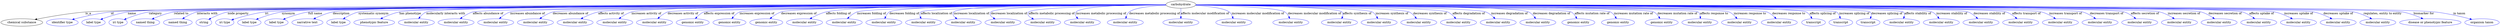 digraph {
	graph [bb="0,0,9697.3,122"];
	node [label="\N"];
	carbohydrate	 [height=0.5,
		label=carbohydrate,
		pos="4603.6,104",
		width=1.5629];
	"chemical substance"	 [height=0.5,
		pos="78.613,18",
		width=2.1837];
	carbohydrate -> "chemical substance"	 [label=is_a,
		lp="348.89,61",
		pos="e,131.64,31.297 4547.3,103.81 4059.2,102.13 556.51,89.356 337.06,68 269.54,61.43 193.43,45.669 141.4,33.584"];
	id	 [color=blue,
		height=0.5,
		label="identifier type",
		pos="234.61,18",
		width=1.652];
	carbohydrate -> id	 [color=blue,
		label=id,
		lp="443.06,61",
		pos="e,275.49,31.213 4547.1,103.88 4064.7,102.77 650.25,94.058 436.72,68 384.19,61.588 325.63,46.153 285.12,34.115",
		style=solid];
	name	 [color=blue,
		height=0.5,
		label="label type",
		pos="356.61,18",
		width=1.2425];
	carbohydrate -> name	 [color=blue,
		label=name,
		lp="520.77,61",
		pos="e,386.92,31.351 4547.2,103.75 4062.2,101.58 609.67,85.551 505.3,68 467.29,61.61 425.88,47.007 396.43,35.224",
		style=solid];
	category	 [color=blue,
		height=0.5,
		label="iri type",
		pos="454.61,18",
		width=0.9834];
	carbohydrate -> category	 [color=blue,
		label=category,
		lp="612.71,61",
		pos="e,479.98,30.664 4547.2,103.75 4067.9,101.64 690.44,86.104 588.42,68 553.41,61.787 515.64,46.847 489.18,34.906",
		style=solid];
	"related to"	 [color=blue,
		height=0.5,
		label="named thing",
		pos="561.61,18",
		width=1.5019];
	carbohydrate -> "related to"	 [color=blue,
		label="related to",
		lp="711.85,61",
		pos="e,590.6,33.368 4547.1,103.77 4073.8,101.85 784.2,87.761 685.14,68 655.3,62.046 623.51,49.01 599.65,37.742",
		style=solid];
	"interacts with"	 [color=blue,
		height=0.5,
		label="named thing",
		pos="687.61,18",
		width=1.5019];
	carbohydrate -> "interacts with"	 [color=blue,
		label="interacts with",
		lp="812.52,61",
		pos="e,708.87,34.556 4547.3,103.87 4080.5,102.75 868.94,94.078 773.8,68 753.53,62.444 733.09,50.899 717.2,40.301",
		style=solid];
	"node property"	 [color=blue,
		height=0.5,
		label=string,
		pos="789.61,18",
		width=0.8403];
	carbohydrate -> "node property"	 [color=blue,
		label="node property",
		lp="930.68,61",
		pos="e,810.03,31.445 4547.2,103.8 4088.5,102.13 984.38,90.05 891.47,68 865.49,61.835 838.47,48.183 818.79,36.699",
		style=solid];
	iri	 [color=blue,
		height=0.5,
		label="iri type",
		pos="873.61,18",
		width=0.9834];
	carbohydrate -> iri	 [color=blue,
		label=iri,
		lp="1048.8,61",
		pos="e,900.86,29.821 4547.2,103.82 4106.3,102.35 1223.3,91.827 1042.2,68 985.5,60.546 971.87,53.974 917.61,36 915.21,35.205 912.76,34.343 \
910.3,33.441",
		style=solid];
	synonym	 [color=blue,
		height=0.5,
		label="label type",
		pos="971.61,18",
		width=1.2425];
	carbohydrate -> synonym	 [color=blue,
		label=synonym,
		lp="1134.3,61",
		pos="e,1000.4,31.806 4547.2,103.96 4110.8,103.62 1284.5,100.17 1108.3,68 1073.9,61.718 1036.7,47.6 1009.8,35.962",
		style=solid];
	"full name"	 [color=blue,
		height=0.5,
		label="label type",
		pos="1078.6,18",
		width=1.2425];
	carbohydrate -> "full name"	 [color=blue,
		label="full name",
		lp="1238.2,61",
		pos="e,1107,32.039 4547.2,103.96 4118.1,103.6 1382,100.02 1211.4,68 1178,61.753 1142.2,47.776 1116.2,36.183",
		style=solid];
	description	 [color=blue,
		height=0.5,
		label="narrative text",
		pos="1198.6,18",
		width=1.5834];
	carbohydrate -> description	 [color=blue,
		label=description,
		lp="1340.7,61",
		pos="e,1225.7,34.08 4547.3,103.7 4119,101.42 1391.7,86.189 1309.4,68 1283.2,62.21 1255.7,49.833 1234.6,38.842",
		style=solid];
	"systematic synonym"	 [color=blue,
		height=0.5,
		label="label type",
		pos="1318.6,18",
		width=1.2425];
	carbohydrate -> "systematic synonym"	 [color=blue,
		label="systematic synonym",
		lp="1466.6,61",
		pos="e,1340.2,34.057 4547.3,103.75 4126.5,101.82 1487.6,88.919 1408.7,68 1387.4,62.357 1365.7,50.567 1349,39.853",
		style=solid];
	"has phenotype"	 [color=blue,
		height=0.5,
		label="phenotypic feature",
		pos="1457.6,18",
		width=2.1155];
	carbohydrate -> "has phenotype"	 [color=blue,
		label="has phenotype",
		lp="1607.9,61",
		pos="e,1485.7,34.812 4547.2,103.65 4138.3,101.11 1642.7,84.903 1567.1,68 1541.8,62.342 1515.4,50.433 1494.8,39.657",
		style=solid];
	"molecularly interacts with"	 [color=blue,
		height=0.5,
		label="molecular entity",
		pos="1619.6,18",
		width=1.8837];
	carbohydrate -> "molecularly interacts with"	 [color=blue,
		label="molecularly interacts with",
		lp="1745.7,61",
		pos="e,1632.6,35.904 4547.2,103.88 4146.1,102.92 1741.6,96.034 1672.4,68 1659.7,62.835 1648.2,53.017 1639.3,43.44",
		style=solid];
	"affects abundance of"	 [color=blue,
		height=0.5,
		label="molecular entity",
		pos="1773.6,18",
		width=1.8837];
	carbohydrate -> "affects abundance of"	 [color=blue,
		label="affects abundance of",
		lp="1910.4,61",
		pos="e,1793.7,35.259 4547.3,103.69 4161.3,101.51 1919,87.996 1852,68 1834,62.603 1816.1,51.727 1801.9,41.493",
		style=solid];
	"increases abundance of"	 [color=blue,
		height=0.5,
		label="molecular entity",
		pos="1927.6,18",
		width=1.8837];
	carbohydrate -> "increases abundance of"	 [color=blue,
		label="increases abundance of",
		lp="2064.5,61",
		pos="e,1945.8,35.484 4547.3,103.68 4173.5,101.5 2061.5,88.313 1998.8,68 1982.3,62.658 1966.3,52.047 1953.6,41.969",
		style=solid];
	"decreases abundance of"	 [color=blue,
		height=0.5,
		label="molecular entity",
		pos="2081.6,18",
		width=1.8837];
	carbohydrate -> "decreases abundance of"	 [color=blue,
		label="decreases abundance of",
		lp="2229.7,61",
		pos="e,2102.7,35.255 4547.2,103.58 4187,100.83 2222.6,85.106 2163.5,68 2144.6,62.547 2125.8,51.516 2110.9,41.199",
		style=solid];
	"affects activity of"	 [color=blue,
		height=0.5,
		label="molecular entity",
		pos="2235.6,18",
		width=1.8837];
	carbohydrate -> "affects activity of"	 [color=blue,
		label="affects activity of",
		lp="2386.5,61",
		pos="e,2261.5,34.774 4547.3,103.81 4207.9,102.54 2447.5,94.734 2336.9,68 2313.5,62.337 2289.2,50.589 2270.3,39.903",
		style=solid];
	"increases activity of"	 [color=blue,
		height=0.5,
		label="molecular entity",
		pos="2389.6,18",
		width=1.8837];
	carbohydrate -> "increases activity of"	 [color=blue,
		label="increases activity of",
		lp="2524.6,61",
		pos="e,2409.6,35.233 4547.3,103.92 4219.7,103.34 2570,98.895 2467.7,68 2449.7,62.567 2431.9,51.689 2417.8,41.462",
		style=solid];
	"decreases activity of"	 [color=blue,
		height=0.5,
		label="molecular entity",
		pos="2543.6,18",
		width=1.8837];
	carbohydrate -> "decreases activity of"	 [color=blue,
		label="decreases activity of",
		lp="2666.8,61",
		pos="e,2560.5,35.689 4547.3,103.46 4227.8,100.37 2656.3,84.324 2609.3,68 2594,62.689 2579.4,52.333 2567.9,42.416",
		style=solid];
	"affects expression of"	 [color=blue,
		height=0.5,
		label="genomic entity",
		pos="2692.6,18",
		width=1.7475];
	carbohydrate -> "affects expression of"	 [color=blue,
		label="affects expression of",
		lp="2808.4,61",
		pos="e,2707.1,35.894 4547.3,103.43 4241.5,100.29 2793,84.568 2750,68 2736.5,62.772 2724,52.809 2714.1,43.144",
		style=solid];
	"increases expression of"	 [color=blue,
		height=0.5,
		label="genomic entity",
		pos="2836.6,18",
		width=1.7475];
	carbohydrate -> "increases expression of"	 [color=blue,
		label="increases expression of",
		lp="2956.5,61",
		pos="e,2850.1,35.867 4547.1,103.94 4259.5,103.47 2969.2,99.612 2890.8,68 2877.8,62.789 2866.1,52.965 2856.9,43.395",
		style=solid];
	"decreases expression of"	 [color=blue,
		height=0.5,
		label="genomic entity",
		pos="2980.6,18",
		width=1.7475];
	carbohydrate -> "decreases expression of"	 [color=blue,
		label="decreases expression of",
		lp="3117.7,61",
		pos="e,2998.7,35.425 4547.2,103.61 4276.8,101.64 3123.7,91.862 3051.4,68 3035,62.58 3019.1,51.96 3006.5,41.897",
		style=solid];
	"affects folding of"	 [color=blue,
		height=0.5,
		label="molecular entity",
		pos="3129.6,18",
		width=1.8837];
	carbohydrate -> "affects folding of"	 [color=blue,
		label="affects folding of",
		lp="3270.7,61",
		pos="e,3153.5,34.938 4547.3,103.26 4296.1,99.88 3287.4,85.269 3222.5,68 3201.1,62.308 3179.2,50.838 3162,40.317",
		style=solid];
	"increases folding of"	 [color=blue,
		height=0.5,
		label="molecular entity",
		pos="3283.6,18",
		width=1.8837];
	carbohydrate -> "increases folding of"	 [color=blue,
		label="increases folding of",
		lp="3402.8,61",
		pos="e,3299.8,35.62 4547.2,103.37 4310.2,100.59 3404.2,88.655 3347.2,68 3332.4,62.651 3318.4,52.431 3307.3,42.618",
		style=solid];
	"decreases folding of"	 [color=blue,
		height=0.5,
		label="molecular entity",
		pos="3437.6,18",
		width=1.8837];
	carbohydrate -> "decreases folding of"	 [color=blue,
		label="decreases folding of",
		lp="3536,61",
		pos="e,3447.3,36.212 4547.1,103.48 4325.8,101.28 3527.2,91.718 3478.9,68 3468.5,62.888 3459.8,53.788 3453.1,44.74",
		style=solid];
	"affects localization of"	 [color=blue,
		height=0.5,
		label="molecular entity",
		pos="3591.6,18",
		width=1.8837];
	carbohydrate -> "affects localization of"	 [color=blue,
		label="affects localization of",
		lp="3665.1,61",
		pos="e,3591.3,36.118 4547.3,103.82 4341.6,102.91 3641.5,97.641 3604.6,68 3597.9,62.652 3594.4,54.36 3592.7,46.056",
		style=solid];
	"increases localization of"	 [color=blue,
		height=0.5,
		label="molecular entity",
		pos="3745.6,18",
		width=1.8837];
	carbohydrate -> "increases localization of"	 [color=blue,
		label="increases localization of",
		lp="3802.2,61",
		pos="e,3734.5,35.863 4547.3,103.79 4359.2,102.8 3762.5,97.36 3734.3,68 3728.5,61.908 3728.5,53.464 3730.9,45.248",
		style=solid];
	"decreases localization of"	 [color=blue,
		height=0.5,
		label="molecular entity",
		pos="3899.6,18",
		width=1.8837];
	carbohydrate -> "decreases localization of"	 [color=blue,
		label="decreases localization of",
		lp="3946.4,61",
		pos="e,3882.4,35.895 4547.2,103.3 4380.4,100.97 3900,92.173 3877,68 3870.7,61.342 3872.3,52.601 3876.8,44.292",
		style=solid];
	"affects metabolic processing of"	 [color=blue,
		height=0.5,
		label="molecular entity",
		pos="4053.6,18",
		width=1.8837];
	carbohydrate -> "affects metabolic processing of"	 [color=blue,
		label="affects metabolic processing of",
		lp="4109.8,61",
		pos="e,4031.7,35.364 4547.3,102.57 4404.8,98.693 4040.1,86.948 4022.3,68 4015.3,60.573 4018.5,51.363 4025,42.88",
		style=solid];
	"increases metabolic processing of"	 [color=blue,
		height=0.5,
		label="molecular entity",
		pos="4207.6,18",
		width=1.8837];
	carbohydrate -> "increases metabolic processing of"	 [color=blue,
		label="increases metabolic processing of",
		lp="4300.9,61",
		pos="e,4201.3,36.356 4547.3,103.02 4443.1,100.61 4228.6,92.687 4206.1,68 4200.8,62.204 4199.4,54.268 4199.9,46.425",
		style=solid];
	"decreases metabolic processing of"	 [color=blue,
		height=0.5,
		label="molecular entity",
		pos="4389.6,18",
		width=1.8837];
	carbohydrate -> "decreases metabolic processing of"	 [color=blue,
		label="decreases metabolic processing of",
		lp="4505,61",
		pos="e,4392.1,36.305 4548.5,99.809 4498.5,94.962 4429.6,85.329 4408.7,68 4402,62.421 4397.7,54.213 4394.8,46.054",
		style=solid];
	"affects molecular modification of"	 [color=blue,
		height=0.5,
		label="molecular entity",
		pos="4603.6,18",
		width=1.8837];
	carbohydrate -> "affects molecular modification of"	 [color=blue,
		label="affects molecular modification of",
		lp="4696.6,61",
		pos="e,4603.6,36.212 4603.6,85.762 4603.6,74.36 4603.6,59.434 4603.6,46.494",
		style=solid];
	"increases molecular modification of"	 [color=blue,
		height=0.5,
		label="molecular entity",
		pos="4812.6,18",
		width=1.8837];
	carbohydrate -> "increases molecular modification of"	 [color=blue,
		label="increases molecular modification of",
		lp="4902.7,61",
		pos="e,4809,36.335 4658.2,99.122 4705.8,93.867 4770.5,84.028 4790.6,68 4797.6,62.39 4802.5,54.07 4805.8,45.821",
		style=solid];
	"decreases molecular modification of"	 [color=blue,
		height=0.5,
		label="molecular entity",
		pos="5035.6,18",
		width=1.8837];
	carbohydrate -> "decreases molecular modification of"	 [color=blue,
		label="decreases molecular modification of",
		lp="5121.9,61",
		pos="e,5029.9,36.321 4659.6,101.84 4763.5,97.423 4978,86.208 5006.6,68 5014.9,62.695 5021.2,54.08 5025.6,45.484",
		style=solid];
	"affects synthesis of"	 [color=blue,
		height=0.5,
		label="molecular entity",
		pos="5224.6,18",
		width=1.8837];
	carbohydrate -> "affects synthesis of"	 [color=blue,
		label="affects synthesis of",
		lp="5287.1,61",
		pos="e,5231.6,35.953 4660,102.82 4809.9,99.42 5208.3,88.479 5227.6,68 5233.2,62.131 5234.3,53.945 5233.5,45.894",
		style=solid];
	"increases synthesis of"	 [color=blue,
		height=0.5,
		label="molecular entity",
		pos="5378.6,18",
		width=1.8837];
	carbohydrate -> "increases synthesis of"	 [color=blue,
		label="increases synthesis of",
		lp="5421.3,61",
		pos="e,5371.4,36.056 4660,102.63 4827.9,98.379 5314.9,84.665 5344.6,68 5353.9,62.817 5361.1,53.949 5366.5,45.106",
		style=solid];
	"decreases synthesis of"	 [color=blue,
		height=0.5,
		label="molecular entity",
		pos="5532.6,18",
		width=1.8837];
	carbohydrate -> "decreases synthesis of"	 [color=blue,
		label="decreases synthesis of",
		lp="5567.4,61",
		pos="e,5521,36.221 4660,102.87 4848.7,98.938 5448.1,85.155 5485.6,68 5497,62.792 5507,53.423 5514.8,44.191",
		style=solid];
	"affects degradation of"	 [color=blue,
		height=0.5,
		label="molecular entity",
		pos="5686.6,18",
		width=1.8837];
	carbohydrate -> "affects degradation of"	 [color=blue,
		label="affects degradation of",
		lp="5716.5,61",
		pos="e,5673.5,35.788 4659.8,103.13 4868.4,99.773 5588.5,86.855 5633.6,68 5646.3,62.692 5657.8,52.853 5666.8,43.298",
		style=solid];
	"increases degradation of"	 [color=blue,
		height=0.5,
		label="molecular entity",
		pos="5840.6,18",
		width=1.8837];
	carbohydrate -> "increases degradation of"	 [color=blue,
		label="increases degradation of",
		lp="5873.6,61",
		pos="e,5825.6,35.841 4659.9,103.31 4887.4,100.4 5728.8,88.293 5781.6,68 5795.4,62.705 5808.2,52.733 5818.4,43.079",
		style=solid];
	"decreases degradation of"	 [color=blue,
		height=0.5,
		label="molecular entity",
		pos="5994.6,18",
		width=1.8837];
	carbohydrate -> "decreases degradation of"	 [color=blue,
		label="decreases degradation of",
		lp="6035.8,61",
		pos="e,5982.8,35.804 4660.1,103.66 4907.6,102.05 5885.9,94.024 5945.6,68 5957.6,62.763 5968.2,53.069 5976.4,43.601",
		style=solid];
	"affects mutation rate of"	 [color=blue,
		height=0.5,
		label="genomic entity",
		pos="6147.6,18",
		width=1.7475];
	carbohydrate -> "affects mutation rate of"	 [color=blue,
		label="affects mutation rate of",
		lp="6191.6,61",
		pos="e,6138.8,36.224 4659.9,103.31 4929.2,99.929 6075.7,84.583 6108.6,68 6118.7,62.901 6127,53.803 6133.3,44.754",
		style=solid];
	"increases mutation rate of"	 [color=blue,
		height=0.5,
		label="genomic entity",
		pos="6300.6,18",
		width=1.7475];
	carbohydrate -> "increases mutation rate of"	 [color=blue,
		label="increases mutation rate of",
		lp="6350.7,61",
		pos="e,6291.4,36.245 4660.2,103.42 4946.7,100.43 6224,86.103 6260.6,68 6270.9,62.925 6279.4,53.833 6285.8,44.78",
		style=solid];
	"decreases mutation rate of"	 [color=blue,
		height=0.5,
		label="genomic entity",
		pos="6462.6,18",
		width=1.7475];
	carbohydrate -> "decreases mutation rate of"	 [color=blue,
		label="decreases mutation rate of",
		lp="6516.9,61",
		pos="e,6454.8,36.204 4660.3,103.57 4964.1,101.21 6386.6,89.018 6426.6,68 6436.3,62.93 6444,53.963 6449.7,45.009",
		style=solid];
	"affects response to"	 [color=blue,
		height=0.5,
		label="molecular entity",
		pos="6611.6,18",
		width=1.8837];
	carbohydrate -> "affects response to"	 [color=blue,
		label="affects response to",
		lp="6657.6,61",
		pos="e,6610.5,36.308 4660.1,103.87 4980.2,103.01 6554.5,97.293 6594.6,68 6601.7,62.85 6605.8,54.609 6608.3,46.291",
		style=solid];
	"increases response to"	 [color=blue,
		height=0.5,
		label="molecular entity",
		pos="6765.6,18",
		width=1.8837];
	carbohydrate -> "increases response to"	 [color=blue,
		label="increases response to",
		lp="6794.7,61",
		pos="e,6752.8,35.874 4660,103.6 4990.6,101.22 6664.8,88.153 6713.6,68 6726.1,62.849 6737.3,53.168 6746.1,43.687",
		style=solid];
	"decreases response to"	 [color=blue,
		height=0.5,
		label="molecular entity",
		pos="6919.6,18",
		width=1.8837];
	carbohydrate -> "decreases response to"	 [color=blue,
		label="decreases response to",
		lp="6942.9,61",
		pos="e,6903.9,35.686 4660.1,103.6 5004.2,101.13 6804.4,87.274 6857.6,68 6872.2,62.735 6885.8,52.526 6896.6,42.698",
		style=solid];
	"affects splicing of"	 [color=blue,
		height=0.5,
		label=transcript,
		pos="7049.6,18",
		width=1.2084];
	carbohydrate -> "affects splicing of"	 [color=blue,
		label="affects splicing of",
		lp="7076.6,61",
		pos="e,7040.1,35.797 4660.1,103.8 5017.8,102.46 6952.9,94.009 7007.6,68 7018.4,62.86 7027.5,53.445 7034.4,44.161",
		style=solid];
	"increases splicing of"	 [color=blue,
		height=0.5,
		label=transcript,
		pos="7155.6,18",
		width=1.2084];
	carbohydrate -> "increases splicing of"	 [color=blue,
		label="increases splicing of",
		lp="7200.8,61",
		pos="e,7151.7,36.033 4659.9,103.6 5030.2,100.89 7103.5,84.998 7130.6,68 7138.7,62.9 7144.3,54.288 7148.1,45.635",
		style=solid];
	"decreases splicing of"	 [color=blue,
		height=0.5,
		label=transcript,
		pos="7260.6,18",
		width=1.2084];
	carbohydrate -> "decreases splicing of"	 [color=blue,
		label="decreases splicing of",
		lp="7326.9,61",
		pos="e,7266.8,36.086 4660.1,103.77 5042.6,102.18 7237.9,91.992 7261.6,68 7267.3,62.264 7268.7,54.114 7268.2,46.056",
		style=solid];
	"affects stability of"	 [color=blue,
		height=0.5,
		label="molecular entity",
		pos="7389.6,18",
		width=1.8837];
	carbohydrate -> "affects stability of"	 [color=blue,
		label="affects stability of",
		lp="7447,61",
		pos="e,7395.3,36.089 4660,103.81 5052.7,102.42 7364.7,93.2 7389.6,68 7395.3,62.266 7396.8,54.118 7396.5,46.06",
		style=solid];
	"increases stability of"	 [color=blue,
		height=0.5,
		label="molecular entity",
		pos="7543.6,18",
		width=1.8837];
	carbohydrate -> "increases stability of"	 [color=blue,
		label="increases stability of",
		lp="7578.2,61",
		pos="e,7533.8,36.309 4660.1,103.95 5058.8,103.51 7435,99.563 7501.6,68 7512.3,62.948 7521.2,53.734 7528.1,44.579",
		style=solid];
	"decreases stability of"	 [color=blue,
		height=0.5,
		label="molecular entity",
		pos="7697.6,18",
		width=1.8837];
	carbohydrate -> "decreases stability of"	 [color=blue,
		label="decreases stability of",
		lp="7722.3,61",
		pos="e,7683.2,35.688 4660.1,103.87 5069.4,102.83 7567.2,95.393 7639.6,68 7653.4,62.79 7666.1,52.728 7676.1,42.988",
		style=solid];
	"affects transport of"	 [color=blue,
		height=0.5,
		label="molecular entity",
		pos="7851.6,18",
		width=1.8837];
	carbohydrate -> "affects transport of"	 [color=blue,
		label="affects transport of",
		lp="7864.4,61",
		pos="e,7834.7,35.484 4660.1,103.85 5080.3,102.64 7707.6,94.05 7784.6,68 7800.3,62.709 7815.2,52.249 7827,42.257",
		style=solid];
	"increases transport of"	 [color=blue,
		height=0.5,
		label="molecular entity",
		pos="8005.6,18",
		width=1.8837];
	carbohydrate -> "increases transport of"	 [color=blue,
		label="increases transport of",
		lp="8013.5,61",
		pos="e,7983.6,35.288 4660,103.79 5090.3,102.15 7838.8,90.757 7920.6,68 7940.1,62.592 7959.6,51.565 7975.1,41.239",
		style=solid];
	"decreases transport of"	 [color=blue,
		height=0.5,
		label="molecular entity",
		pos="8159.6,18",
		width=1.8837];
	carbohydrate -> "decreases transport of"	 [color=blue,
		label="decreases transport of",
		lp="8170.6,61",
		pos="e,8138.5,35.285 4660.2,103.83 5102.7,102.45 7992,92.536 8077.6,68 8096.5,62.588 8115.4,51.561 8130.3,41.236",
		style=solid];
	"affects secretion of"	 [color=blue,
		height=0.5,
		label="molecular entity",
		pos="8313.6,18",
		width=1.8837];
	carbohydrate -> "affects secretion of"	 [color=blue,
		label="affects secretion of",
		lp="8318.7,61",
		pos="e,8293.7,35.279 4659.9,103.87 5112.6,102.81 8146.2,94.693 8235.6,68 8253.6,62.63 8271.4,51.756 8285.5,41.517",
		style=solid];
	"increases secretion of"	 [color=blue,
		height=0.5,
		label="molecular entity",
		pos="8467.6,18",
		width=1.8837];
	carbohydrate -> "increases secretion of"	 [color=blue,
		label="increases secretion of",
		lp="8470.9,61",
		pos="e,8444,35.061 4660.2,103.84 5123.8,102.48 8281.6,92.365 8375.6,68 8396.9,62.483 8418.6,51.022 8435.6,40.464",
		style=solid];
	"decreases secretion of"	 [color=blue,
		height=0.5,
		label="molecular entity",
		pos="8621.6,18",
		width=1.8837];
	carbohydrate -> "decreases secretion of"	 [color=blue,
		label="decreases secretion of",
		lp="8629,61",
		pos="e,8599.4,35.055 4660,103.88 5133.6,102.83 8436.8,94.585 8534.6,68 8554.8,62.526 8575.1,51.223 8591,40.747",
		style=solid];
	"affects uptake of"	 [color=blue,
		height=0.5,
		label="molecular entity",
		pos="8775.6,18",
		width=1.8837];
	carbohydrate -> "affects uptake of"	 [color=blue,
		label="affects uptake of",
		lp="8772.1,61",
		pos="e,8754.8,35.294 4659.9,103.93 5144.4,103.23 8593.1,97.291 8694.6,68 8713.3,62.6 8732,51.573 8746.7,41.246",
		style=solid];
	"increases uptake of"	 [color=blue,
		height=0.5,
		label="molecular entity",
		pos="8929.6,18",
		width=1.8837];
	carbohydrate -> "increases uptake of"	 [color=blue,
		label="increases uptake of",
		lp="8916.3,61",
		pos="e,8902.6,34.59 4660.1,103.85 5153.6,102.52 8716.2,92.105 8822.6,68 8847.6,62.341 8873.7,50.306 8893.8,39.462",
		style=solid];
	"decreases uptake of"	 [color=blue,
		height=0.5,
		label="molecular entity",
		pos="9083.6,18",
		width=1.8837];
	carbohydrate -> "decreases uptake of"	 [color=blue,
		label="decreases uptake of",
		lp="9069.4,61",
		pos="e,9055.8,34.595 4660.1,103.86 5163.6,102.59 8863.2,92.404 8973.6,68 8999.2,62.349 9026,50.314 9046.7,39.468",
		style=solid];
	"regulates, entity to entity"	 [color=blue,
		height=0.5,
		label="molecular entity",
		pos="9237.6,18",
		width=1.8837];
	carbohydrate -> "regulates, entity to entity"	 [color=blue,
		label="regulates, entity to entity",
		lp="9239.2,61",
		pos="e,9210.1,34.597 4660.1,103.88 5173.4,102.75 9014.1,93.484 9128.6,68 9154,62.351 9180.5,50.316 9201.1,39.469",
		style=solid];
	"biomarker for"	 [color=blue,
		height=0.5,
		label="disease or phenotypic feature",
		pos="9436.6,18",
		width=3.1523];
	carbohydrate -> "biomarker for"	 [color=blue,
		label="biomarker for",
		lp="9397.3,61",
		pos="e,9403.7,35.231 4659.9,103.86 5184,102.55 9192.7,91.744 9312.6,68 9340.9,62.393 9371,50.434 9394.4,39.617",
		style=solid];
	"in taxon"	 [color=blue,
		height=0.5,
		label="organism taxon",
		pos="9632.6,18",
		width=1.7978];
	carbohydrate -> "in taxon"	 [color=blue,
		label="in taxon",
		lp="9532.4,61",
		pos="e,9591,31.948 4660.2,103.98 5185.3,103.72 9190.7,100.66 9439.6,68 9488.4,61.593 9542.6,46.862 9581.1,35.04",
		style=solid];
}
